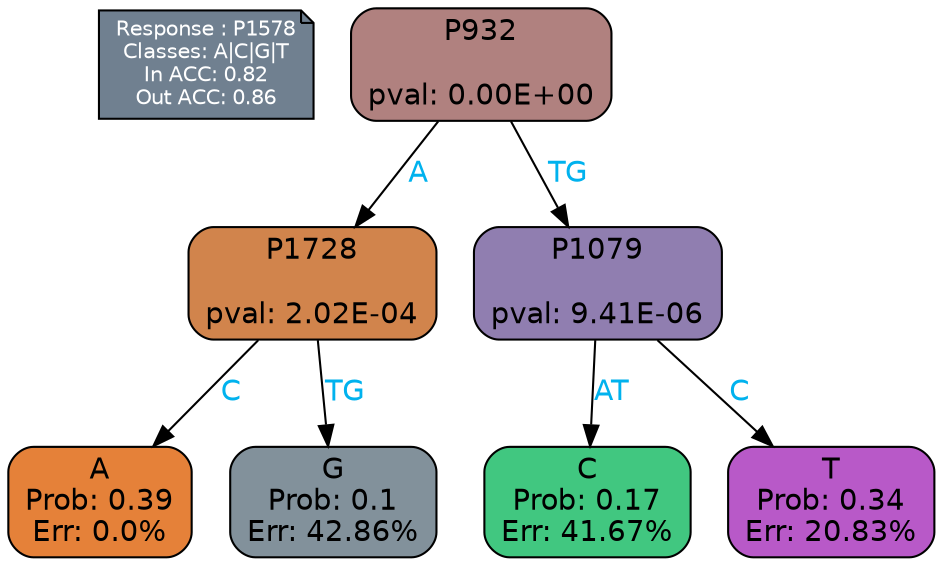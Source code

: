 digraph Tree {
node [shape=box, style="filled, rounded", color="black", fontname=helvetica] ;
graph [ranksep=equally, splines=polylines, bgcolor=transparent, dpi=600] ;
edge [fontname=helvetica] ;
LEGEND [label="Response : P1578
Classes: A|C|G|T
In ACC: 0.82
Out ACC: 0.86
",shape=note,align=left,style=filled,fillcolor="slategray",fontcolor="white",fontsize=10];1 [label="P932

pval: 0.00E+00", fillcolor="#b0817f"] ;
2 [label="P1728

pval: 2.02E-04", fillcolor="#d1844c"] ;
3 [label="A
Prob: 0.39
Err: 0.0%", fillcolor="#e58139"] ;
4 [label="G
Prob: 0.1
Err: 42.86%", fillcolor="#82919b"] ;
5 [label="P1079

pval: 9.41E-06", fillcolor="#907eb0"] ;
6 [label="C
Prob: 0.17
Err: 41.67%", fillcolor="#41c780"] ;
7 [label="T
Prob: 0.34
Err: 20.83%", fillcolor="#b859c8"] ;
1 -> 2 [label="A",fontcolor=deepskyblue2] ;
1 -> 5 [label="TG",fontcolor=deepskyblue2] ;
2 -> 3 [label="C",fontcolor=deepskyblue2] ;
2 -> 4 [label="TG",fontcolor=deepskyblue2] ;
5 -> 6 [label="AT",fontcolor=deepskyblue2] ;
5 -> 7 [label="C",fontcolor=deepskyblue2] ;
{rank = same; 3;4;6;7;}{rank = same; LEGEND;1;}}